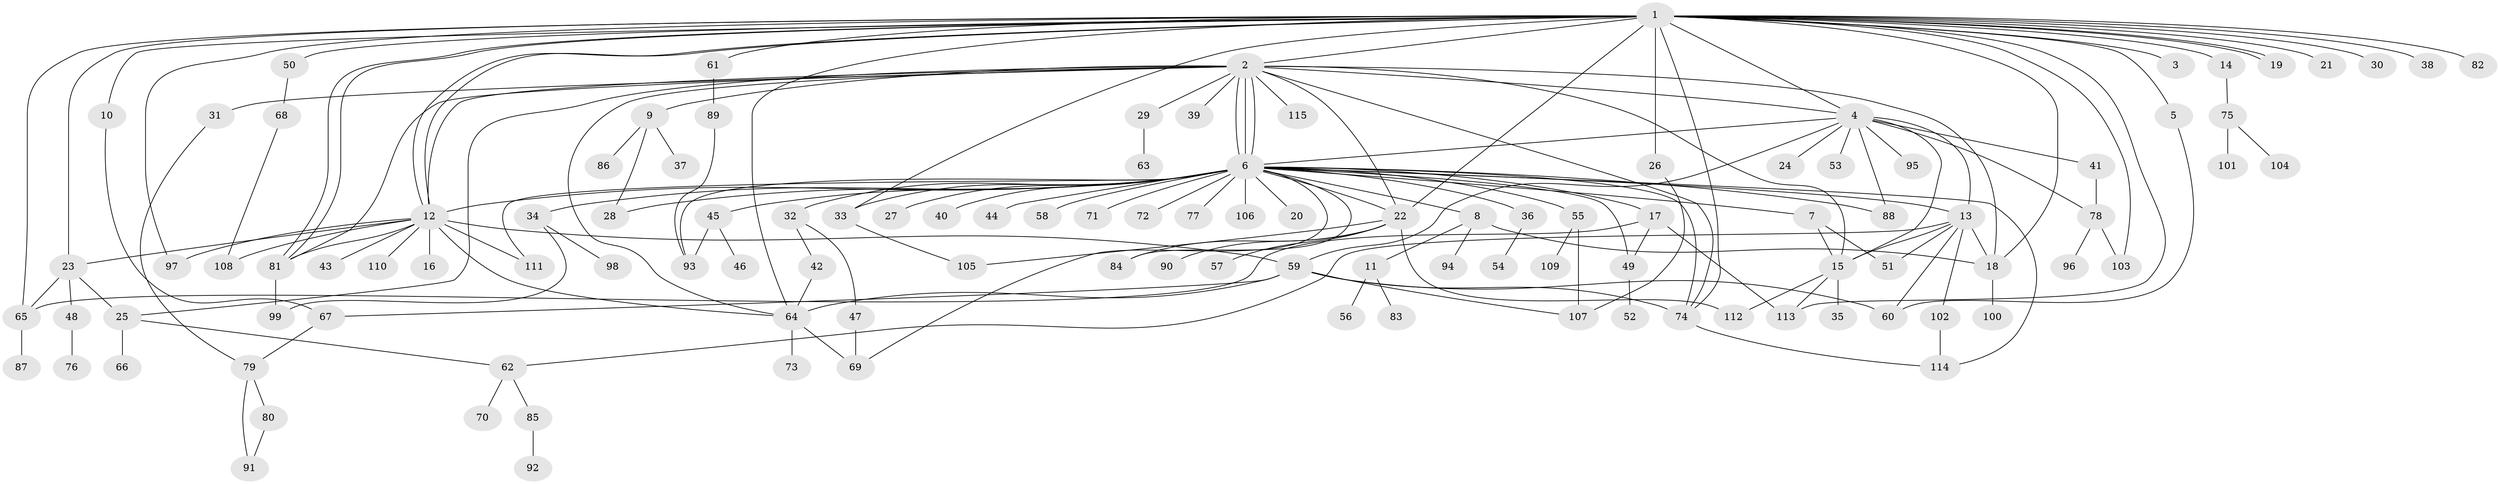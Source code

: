 // coarse degree distribution, {15: 0.029411764705882353, 14: 0.029411764705882353, 1: 0.5, 8: 0.029411764705882353, 2: 0.2647058823529412, 20: 0.029411764705882353, 3: 0.11764705882352941}
// Generated by graph-tools (version 1.1) at 2025/18/03/04/25 18:18:05]
// undirected, 115 vertices, 176 edges
graph export_dot {
graph [start="1"]
  node [color=gray90,style=filled];
  1;
  2;
  3;
  4;
  5;
  6;
  7;
  8;
  9;
  10;
  11;
  12;
  13;
  14;
  15;
  16;
  17;
  18;
  19;
  20;
  21;
  22;
  23;
  24;
  25;
  26;
  27;
  28;
  29;
  30;
  31;
  32;
  33;
  34;
  35;
  36;
  37;
  38;
  39;
  40;
  41;
  42;
  43;
  44;
  45;
  46;
  47;
  48;
  49;
  50;
  51;
  52;
  53;
  54;
  55;
  56;
  57;
  58;
  59;
  60;
  61;
  62;
  63;
  64;
  65;
  66;
  67;
  68;
  69;
  70;
  71;
  72;
  73;
  74;
  75;
  76;
  77;
  78;
  79;
  80;
  81;
  82;
  83;
  84;
  85;
  86;
  87;
  88;
  89;
  90;
  91;
  92;
  93;
  94;
  95;
  96;
  97;
  98;
  99;
  100;
  101;
  102;
  103;
  104;
  105;
  106;
  107;
  108;
  109;
  110;
  111;
  112;
  113;
  114;
  115;
  1 -- 2;
  1 -- 3;
  1 -- 4;
  1 -- 5;
  1 -- 10;
  1 -- 12;
  1 -- 12;
  1 -- 14;
  1 -- 18;
  1 -- 19;
  1 -- 19;
  1 -- 21;
  1 -- 22;
  1 -- 23;
  1 -- 26;
  1 -- 30;
  1 -- 33;
  1 -- 38;
  1 -- 50;
  1 -- 61;
  1 -- 64;
  1 -- 65;
  1 -- 74;
  1 -- 81;
  1 -- 81;
  1 -- 82;
  1 -- 97;
  1 -- 103;
  1 -- 113;
  2 -- 4;
  2 -- 6;
  2 -- 6;
  2 -- 6;
  2 -- 9;
  2 -- 12;
  2 -- 15;
  2 -- 18;
  2 -- 22;
  2 -- 25;
  2 -- 29;
  2 -- 31;
  2 -- 39;
  2 -- 64;
  2 -- 74;
  2 -- 81;
  2 -- 115;
  4 -- 6;
  4 -- 13;
  4 -- 15;
  4 -- 24;
  4 -- 41;
  4 -- 53;
  4 -- 59;
  4 -- 78;
  4 -- 88;
  4 -- 95;
  5 -- 60;
  6 -- 7;
  6 -- 8;
  6 -- 12;
  6 -- 13;
  6 -- 17;
  6 -- 20;
  6 -- 22;
  6 -- 27;
  6 -- 28;
  6 -- 32;
  6 -- 33;
  6 -- 34;
  6 -- 36;
  6 -- 40;
  6 -- 44;
  6 -- 45;
  6 -- 49;
  6 -- 55;
  6 -- 58;
  6 -- 69;
  6 -- 71;
  6 -- 72;
  6 -- 74;
  6 -- 77;
  6 -- 84;
  6 -- 88;
  6 -- 93;
  6 -- 106;
  6 -- 111;
  6 -- 114;
  7 -- 15;
  7 -- 51;
  8 -- 11;
  8 -- 18;
  8 -- 94;
  9 -- 28;
  9 -- 37;
  9 -- 86;
  10 -- 67;
  11 -- 56;
  11 -- 83;
  12 -- 16;
  12 -- 23;
  12 -- 43;
  12 -- 59;
  12 -- 64;
  12 -- 81;
  12 -- 97;
  12 -- 108;
  12 -- 110;
  12 -- 111;
  13 -- 15;
  13 -- 18;
  13 -- 51;
  13 -- 60;
  13 -- 62;
  13 -- 102;
  14 -- 75;
  15 -- 35;
  15 -- 112;
  15 -- 113;
  17 -- 49;
  17 -- 65;
  17 -- 113;
  18 -- 100;
  22 -- 57;
  22 -- 84;
  22 -- 90;
  22 -- 105;
  22 -- 112;
  23 -- 25;
  23 -- 48;
  23 -- 65;
  25 -- 62;
  25 -- 66;
  26 -- 107;
  29 -- 63;
  31 -- 79;
  32 -- 42;
  32 -- 47;
  33 -- 105;
  34 -- 98;
  34 -- 99;
  36 -- 54;
  41 -- 78;
  42 -- 64;
  45 -- 46;
  45 -- 93;
  47 -- 69;
  48 -- 76;
  49 -- 52;
  50 -- 68;
  55 -- 107;
  55 -- 109;
  59 -- 60;
  59 -- 64;
  59 -- 67;
  59 -- 74;
  59 -- 107;
  61 -- 89;
  62 -- 70;
  62 -- 85;
  64 -- 69;
  64 -- 73;
  65 -- 87;
  67 -- 79;
  68 -- 108;
  74 -- 114;
  75 -- 101;
  75 -- 104;
  78 -- 96;
  78 -- 103;
  79 -- 80;
  79 -- 91;
  80 -- 91;
  81 -- 99;
  85 -- 92;
  89 -- 93;
  102 -- 114;
}

